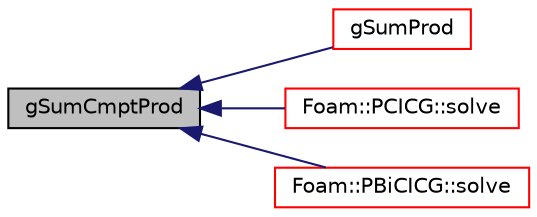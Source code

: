 digraph "gSumCmptProd"
{
  bgcolor="transparent";
  edge [fontname="Helvetica",fontsize="10",labelfontname="Helvetica",labelfontsize="10"];
  node [fontname="Helvetica",fontsize="10",shape=record];
  rankdir="LR";
  Node1 [label="gSumCmptProd",height=0.2,width=0.4,color="black", fillcolor="grey75", style="filled", fontcolor="black"];
  Node1 -> Node2 [dir="back",color="midnightblue",fontsize="10",style="solid",fontname="Helvetica"];
  Node2 [label="gSumProd",height=0.2,width=0.4,color="red",URL="$a10733.html#a415d3d5e182ef5f78f3e8f5459487069"];
  Node1 -> Node3 [dir="back",color="midnightblue",fontsize="10",style="solid",fontname="Helvetica"];
  Node3 [label="Foam::PCICG::solve",height=0.2,width=0.4,color="red",URL="$a01825.html#a6020d3a68339ab1a050e90633b70ca5a",tooltip="Solve the matrix with this solver. "];
  Node1 -> Node4 [dir="back",color="midnightblue",fontsize="10",style="solid",fontname="Helvetica"];
  Node4 [label="Foam::PBiCICG::solve",height=0.2,width=0.4,color="red",URL="$a01823.html#a6020d3a68339ab1a050e90633b70ca5a",tooltip="Solve the matrix with this solver. "];
}
